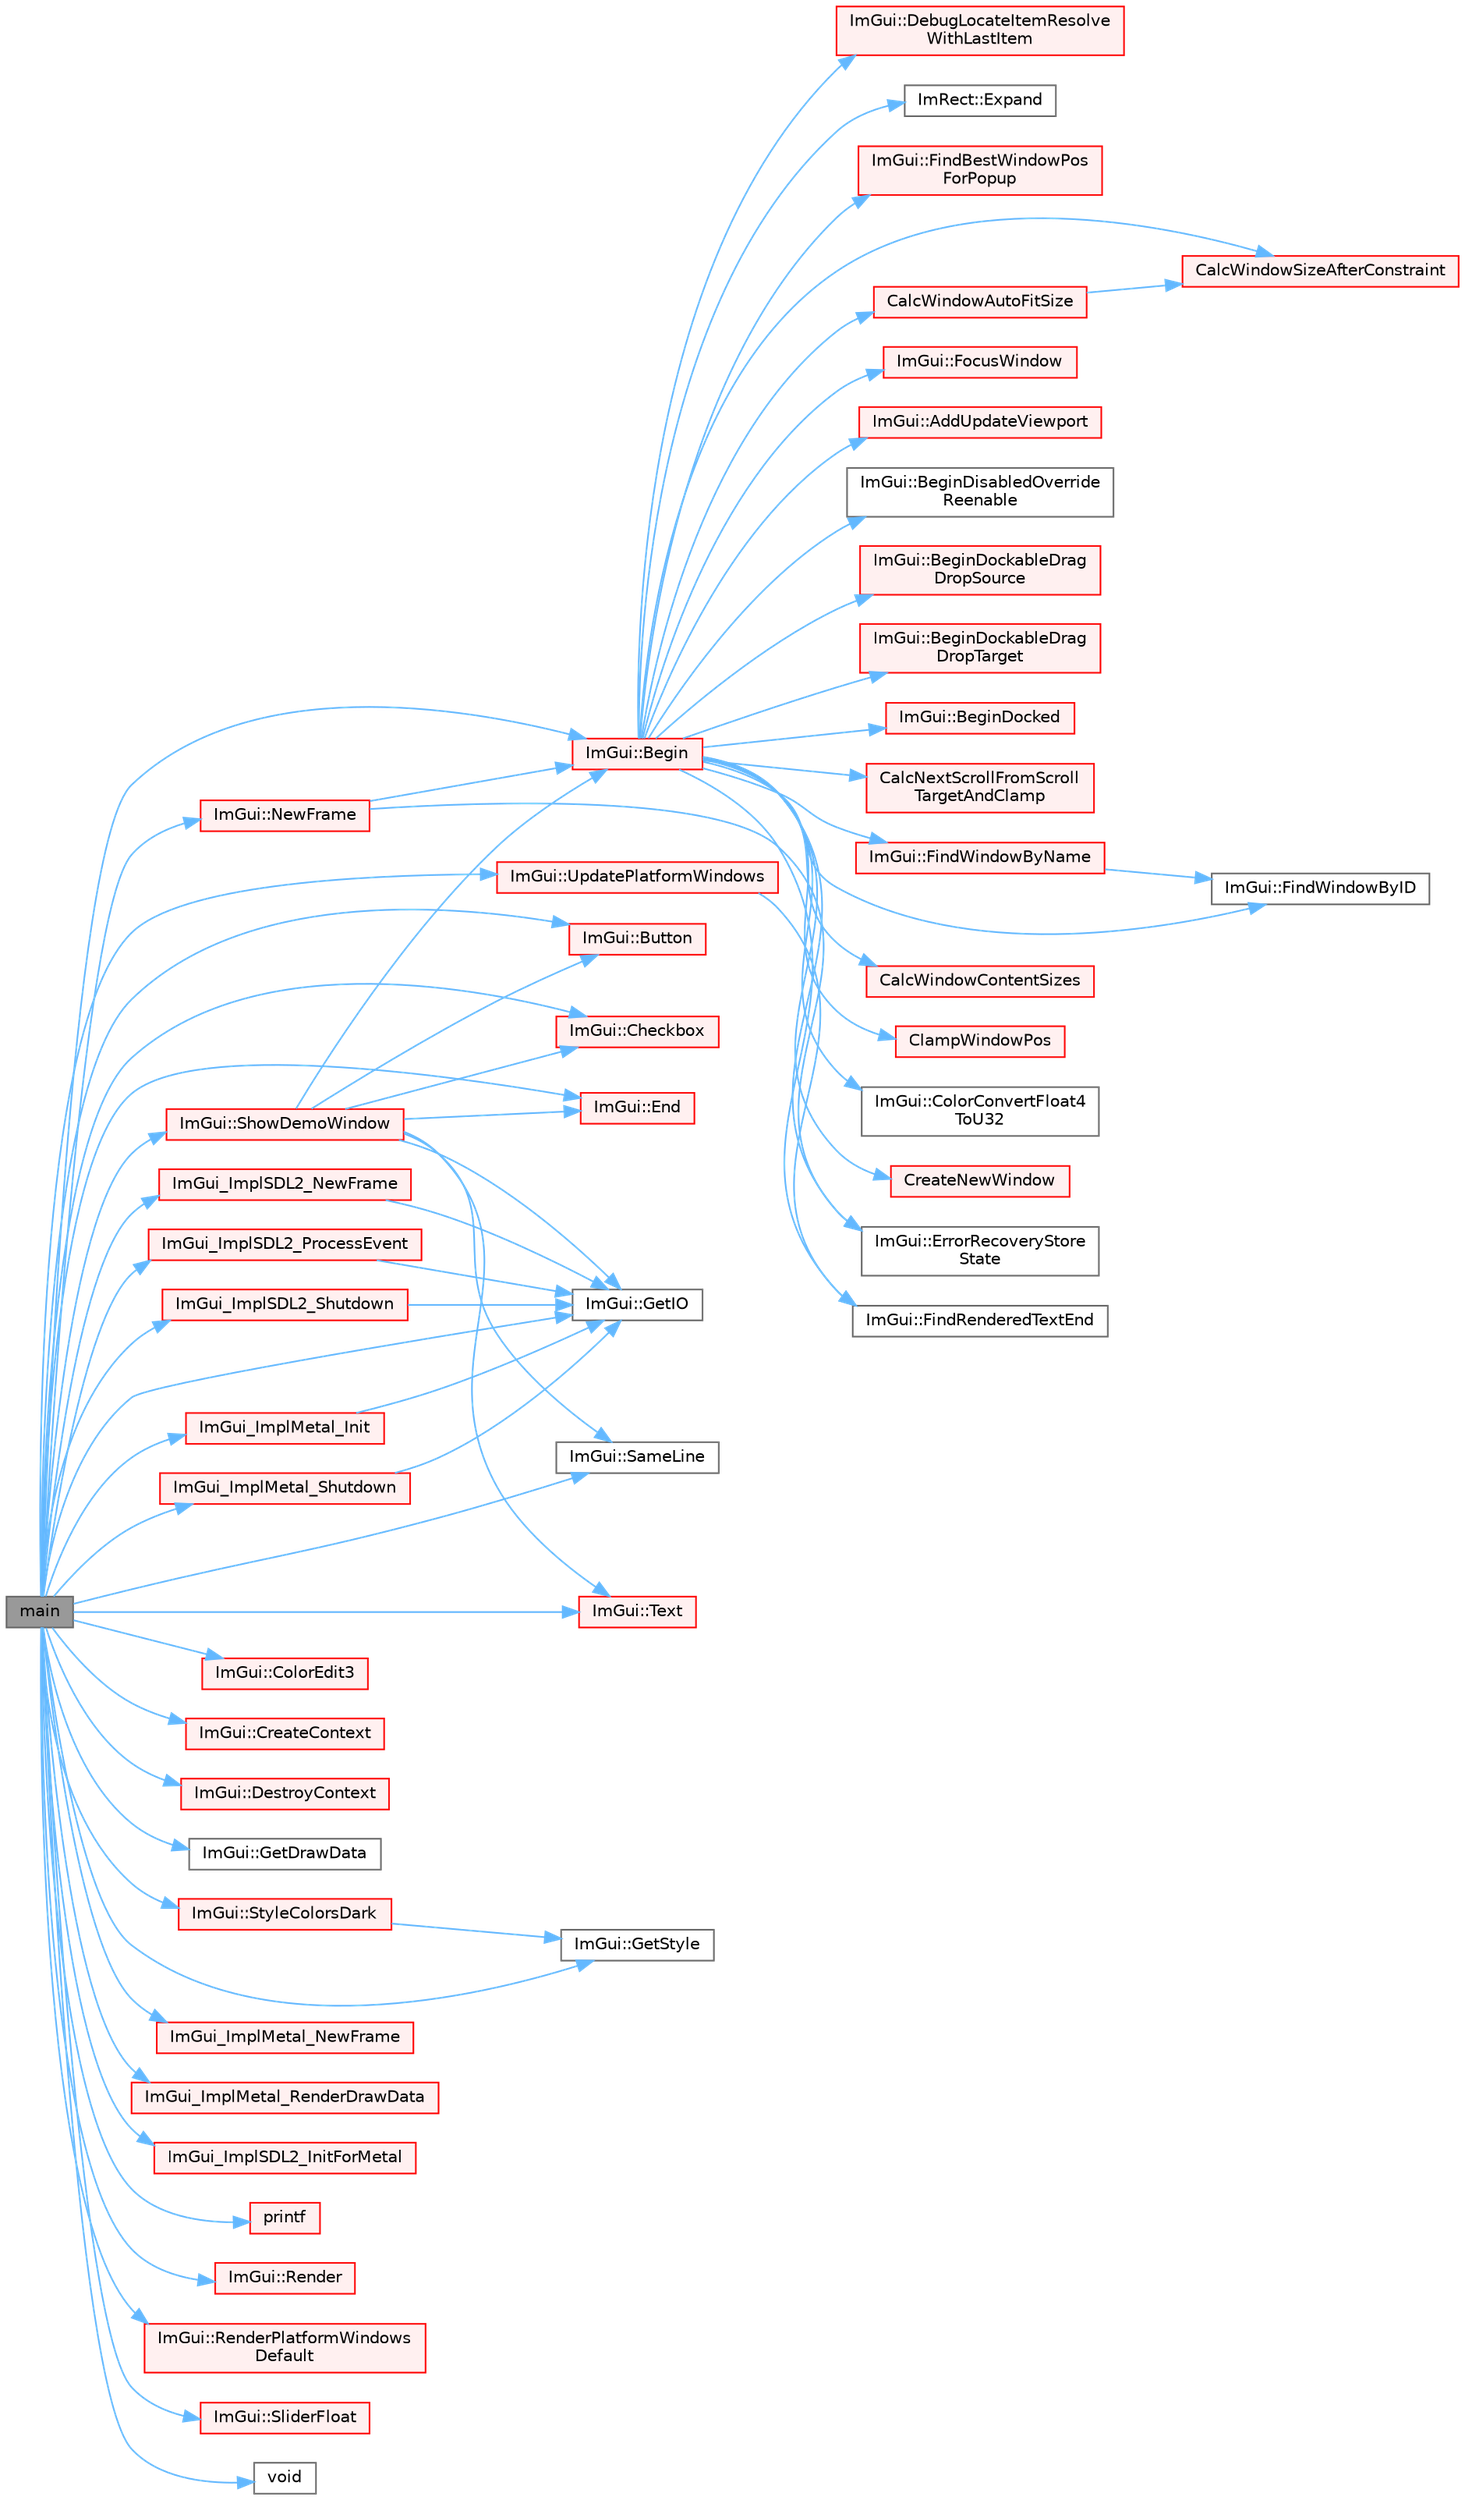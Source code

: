digraph "main"
{
 // LATEX_PDF_SIZE
  bgcolor="transparent";
  edge [fontname=Helvetica,fontsize=10,labelfontname=Helvetica,labelfontsize=10];
  node [fontname=Helvetica,fontsize=10,shape=box,height=0.2,width=0.4];
  rankdir="LR";
  Node1 [id="Node000001",label="main",height=0.2,width=0.4,color="gray40", fillcolor="grey60", style="filled", fontcolor="black",tooltip=" "];
  Node1 -> Node2 [id="edge1_Node000001_Node000002",color="steelblue1",style="solid",tooltip=" "];
  Node2 [id="Node000002",label="ImGui::Begin",height=0.2,width=0.4,color="red", fillcolor="#FFF0F0", style="filled",URL="$namespace_im_gui.html#a581e58db0bc930bafa4a5d23093a2b99",tooltip=" "];
  Node2 -> Node3 [id="edge2_Node000002_Node000003",color="steelblue1",style="solid",tooltip=" "];
  Node3 [id="Node000003",label="ImGui::AddUpdateViewport",height=0.2,width=0.4,color="red", fillcolor="#FFF0F0", style="filled",URL="$namespace_im_gui.html#ada58e5d3e2efc3cef60f213d771408d8",tooltip=" "];
  Node2 -> Node19 [id="edge3_Node000002_Node000019",color="steelblue1",style="solid",tooltip=" "];
  Node19 [id="Node000019",label="ImGui::BeginDisabledOverride\lReenable",height=0.2,width=0.4,color="grey40", fillcolor="white", style="filled",URL="$namespace_im_gui.html#a26b36756e219b7129f894e1c2feb17a8",tooltip=" "];
  Node2 -> Node20 [id="edge4_Node000002_Node000020",color="steelblue1",style="solid",tooltip=" "];
  Node20 [id="Node000020",label="ImGui::BeginDockableDrag\lDropSource",height=0.2,width=0.4,color="red", fillcolor="#FFF0F0", style="filled",URL="$namespace_im_gui.html#a7a435b1565d4884e42a5ee5667f21a1f",tooltip=" "];
  Node2 -> Node370 [id="edge5_Node000002_Node000370",color="steelblue1",style="solid",tooltip=" "];
  Node370 [id="Node000370",label="ImGui::BeginDockableDrag\lDropTarget",height=0.2,width=0.4,color="red", fillcolor="#FFF0F0", style="filled",URL="$namespace_im_gui.html#a1725ff3becdb963b97c16d69d4c9f308",tooltip=" "];
  Node2 -> Node414 [id="edge6_Node000002_Node000414",color="steelblue1",style="solid",tooltip=" "];
  Node414 [id="Node000414",label="ImGui::BeginDocked",height=0.2,width=0.4,color="red", fillcolor="#FFF0F0", style="filled",URL="$namespace_im_gui.html#a627bb85e7c0ab597360f63719bfb1e55",tooltip=" "];
  Node2 -> Node262 [id="edge7_Node000002_Node000262",color="steelblue1",style="solid",tooltip=" "];
  Node262 [id="Node000262",label="CalcNextScrollFromScroll\lTargetAndClamp",height=0.2,width=0.4,color="red", fillcolor="#FFF0F0", style="filled",URL="$imgui_8cpp.html#a07abb80a54115cb5cf9da03351e29533",tooltip=" "];
  Node2 -> Node238 [id="edge8_Node000002_Node000238",color="steelblue1",style="solid",tooltip=" "];
  Node238 [id="Node000238",label="CalcWindowAutoFitSize",height=0.2,width=0.4,color="red", fillcolor="#FFF0F0", style="filled",URL="$imgui_8cpp.html#acbe6338daf87dc6ab636f02f1367eb41",tooltip=" "];
  Node238 -> Node241 [id="edge9_Node000238_Node000241",color="steelblue1",style="solid",tooltip=" "];
  Node241 [id="Node000241",label="CalcWindowSizeAfterConstraint",height=0.2,width=0.4,color="red", fillcolor="#FFF0F0", style="filled",URL="$imgui_8cpp.html#a0c4618a6985c33c4936f1d9f1c7b26b4",tooltip=" "];
  Node2 -> Node243 [id="edge10_Node000002_Node000243",color="steelblue1",style="solid",tooltip=" "];
  Node243 [id="Node000243",label="CalcWindowContentSizes",height=0.2,width=0.4,color="red", fillcolor="#FFF0F0", style="filled",URL="$imgui_8cpp.html#a6eddef51b4880a9f1dca88837f71fc6e",tooltip=" "];
  Node2 -> Node241 [id="edge11_Node000002_Node000241",color="steelblue1",style="solid",tooltip=" "];
  Node2 -> Node460 [id="edge12_Node000002_Node000460",color="steelblue1",style="solid",tooltip=" "];
  Node460 [id="Node000460",label="ClampWindowPos",height=0.2,width=0.4,color="red", fillcolor="#FFF0F0", style="filled",URL="$imgui_8cpp.html#a27b88f27774c413d5578ab6a3f989872",tooltip=" "];
  Node2 -> Node89 [id="edge13_Node000002_Node000089",color="steelblue1",style="solid",tooltip=" "];
  Node89 [id="Node000089",label="ImGui::ColorConvertFloat4\lToU32",height=0.2,width=0.4,color="grey40", fillcolor="white", style="filled",URL="$namespace_im_gui.html#abe2691de0b1a71c774ab24cc91564a94",tooltip=" "];
  Node2 -> Node461 [id="edge14_Node000002_Node000461",color="steelblue1",style="solid",tooltip=" "];
  Node461 [id="Node000461",label="CreateNewWindow",height=0.2,width=0.4,color="red", fillcolor="#FFF0F0", style="filled",URL="$imgui_8cpp.html#a3c92847eb67e7138e6f9af0ee66d3b33",tooltip=" "];
  Node2 -> Node111 [id="edge15_Node000002_Node000111",color="steelblue1",style="solid",tooltip=" "];
  Node111 [id="Node000111",label="ImGui::DebugLocateItemResolve\lWithLastItem",height=0.2,width=0.4,color="red", fillcolor="#FFF0F0", style="filled",URL="$namespace_im_gui.html#ae8ab0d7dfc90af8e82db3ed9e7829219",tooltip=" "];
  Node2 -> Node467 [id="edge16_Node000002_Node000467",color="steelblue1",style="solid",tooltip=" "];
  Node467 [id="Node000467",label="ImGui::ErrorRecoveryStore\lState",height=0.2,width=0.4,color="grey40", fillcolor="white", style="filled",URL="$namespace_im_gui.html#ac961d81019f580ffaec6b8857635a348",tooltip=" "];
  Node2 -> Node192 [id="edge17_Node000002_Node000192",color="steelblue1",style="solid",tooltip=" "];
  Node192 [id="Node000192",label="ImRect::Expand",height=0.2,width=0.4,color="grey40", fillcolor="white", style="filled",URL="$struct_im_rect.html#af33a7424c3341d08acd69da30c27c753",tooltip=" "];
  Node2 -> Node468 [id="edge18_Node000002_Node000468",color="steelblue1",style="solid",tooltip=" "];
  Node468 [id="Node000468",label="ImGui::FindBestWindowPos\lForPopup",height=0.2,width=0.4,color="red", fillcolor="#FFF0F0", style="filled",URL="$namespace_im_gui.html#a310ff87cbe678e2c632bf1f5577a7fbd",tooltip=" "];
  Node2 -> Node147 [id="edge19_Node000002_Node000147",color="steelblue1",style="solid",tooltip=" "];
  Node147 [id="Node000147",label="ImGui::FindRenderedTextEnd",height=0.2,width=0.4,color="grey40", fillcolor="white", style="filled",URL="$namespace_im_gui.html#a7671e1dbc803a31b06081b52a771d83f",tooltip=" "];
  Node2 -> Node247 [id="edge20_Node000002_Node000247",color="steelblue1",style="solid",tooltip=" "];
  Node247 [id="Node000247",label="ImGui::FindWindowByID",height=0.2,width=0.4,color="grey40", fillcolor="white", style="filled",URL="$namespace_im_gui.html#a82204d8800dc3a072ddbcbd2aecc48ac",tooltip=" "];
  Node2 -> Node246 [id="edge21_Node000002_Node000246",color="steelblue1",style="solid",tooltip=" "];
  Node246 [id="Node000246",label="ImGui::FindWindowByName",height=0.2,width=0.4,color="red", fillcolor="#FFF0F0", style="filled",URL="$namespace_im_gui.html#abca25f22c02e73d5eb2e9c72c4557813",tooltip=" "];
  Node246 -> Node247 [id="edge22_Node000246_Node000247",color="steelblue1",style="solid",tooltip=" "];
  Node2 -> Node31 [id="edge23_Node000002_Node000031",color="steelblue1",style="solid",tooltip=" "];
  Node31 [id="Node000031",label="ImGui::FocusWindow",height=0.2,width=0.4,color="red", fillcolor="#FFF0F0", style="filled",URL="$namespace_im_gui.html#a27aa6f2f3aa11778c6d023b1b223f262",tooltip=" "];
  Node1 -> Node515 [id="edge24_Node000001_Node000515",color="steelblue1",style="solid",tooltip=" "];
  Node515 [id="Node000515",label="ImGui::Button",height=0.2,width=0.4,color="red", fillcolor="#FFF0F0", style="filled",URL="$namespace_im_gui.html#a38094c568ce398db5a3abb9d3ac92030",tooltip=" "];
  Node1 -> Node518 [id="edge25_Node000001_Node000518",color="steelblue1",style="solid",tooltip=" "];
  Node518 [id="Node000518",label="ImGui::Checkbox",height=0.2,width=0.4,color="red", fillcolor="#FFF0F0", style="filled",URL="$namespace_im_gui.html#a57d73c1d0ef807fef734d91024092027",tooltip=" "];
  Node1 -> Node519 [id="edge26_Node000001_Node000519",color="steelblue1",style="solid",tooltip=" "];
  Node519 [id="Node000519",label="ImGui::ColorEdit3",height=0.2,width=0.4,color="red", fillcolor="#FFF0F0", style="filled",URL="$namespace_im_gui.html#a5afe76ba1c91f07363e40396e7df656e",tooltip=" "];
  Node1 -> Node618 [id="edge27_Node000001_Node000618",color="steelblue1",style="solid",tooltip=" "];
  Node618 [id="Node000618",label="ImGui::CreateContext",height=0.2,width=0.4,color="red", fillcolor="#FFF0F0", style="filled",URL="$namespace_im_gui.html#a4ff6c9ad05a0eba37ce1b5ff1607810a",tooltip=" "];
  Node1 -> Node676 [id="edge28_Node000001_Node000676",color="steelblue1",style="solid",tooltip=" "];
  Node676 [id="Node000676",label="ImGui::DestroyContext",height=0.2,width=0.4,color="red", fillcolor="#FFF0F0", style="filled",URL="$namespace_im_gui.html#ab9132deece575023170cd8e681d0581d",tooltip=" "];
  Node1 -> Node84 [id="edge29_Node000001_Node000084",color="steelblue1",style="solid",tooltip=" "];
  Node84 [id="Node000084",label="ImGui::End",height=0.2,width=0.4,color="red", fillcolor="#FFF0F0", style="filled",URL="$namespace_im_gui.html#a5479d93794a004c67ceb6d13f37c8254",tooltip=" "];
  Node1 -> Node690 [id="edge30_Node000001_Node000690",color="steelblue1",style="solid",tooltip=" "];
  Node690 [id="Node000690",label="ImGui::GetDrawData",height=0.2,width=0.4,color="grey40", fillcolor="white", style="filled",URL="$namespace_im_gui.html#ab73131dc44b1267dac04f0c2bb0af983",tooltip=" "];
  Node1 -> Node679 [id="edge31_Node000001_Node000679",color="steelblue1",style="solid",tooltip=" "];
  Node679 [id="Node000679",label="ImGui::GetIO",height=0.2,width=0.4,color="grey40", fillcolor="white", style="filled",URL="$namespace_im_gui.html#a3179e560812f878f3961ce803a5d9302",tooltip=" "];
  Node1 -> Node691 [id="edge32_Node000001_Node000691",color="steelblue1",style="solid",tooltip=" "];
  Node691 [id="Node000691",label="ImGui::GetStyle",height=0.2,width=0.4,color="grey40", fillcolor="white", style="filled",URL="$namespace_im_gui.html#abafef4bb3e3654efd96a47b2e22870a7",tooltip=" "];
  Node1 -> Node692 [id="edge33_Node000001_Node000692",color="steelblue1",style="solid",tooltip=" "];
  Node692 [id="Node000692",label="ImGui_ImplMetal_Init",height=0.2,width=0.4,color="red", fillcolor="#FFF0F0", style="filled",URL="$imgui__impl__metal_8mm.html#a5a4f95ae7ba6c5f4e051ac5fd66cc12a",tooltip=" "];
  Node692 -> Node679 [id="edge34_Node000692_Node000679",color="steelblue1",style="solid",tooltip=" "];
  Node1 -> Node707 [id="edge35_Node000001_Node000707",color="steelblue1",style="solid",tooltip=" "];
  Node707 [id="Node000707",label="ImGui_ImplMetal_NewFrame",height=0.2,width=0.4,color="red", fillcolor="#FFF0F0", style="filled",URL="$imgui__impl__metal_8mm.html#a6671732c2560be3773ff20ff58297aff",tooltip=" "];
  Node1 -> Node699 [id="edge36_Node000001_Node000699",color="steelblue1",style="solid",tooltip=" "];
  Node699 [id="Node000699",label="ImGui_ImplMetal_RenderDrawData",height=0.2,width=0.4,color="red", fillcolor="#FFF0F0", style="filled",URL="$imgui__impl__metal_8mm.html#a69ba53a62f0f07b4a52e66bf4f8a9528",tooltip=" "];
  Node1 -> Node781 [id="edge37_Node000001_Node000781",color="steelblue1",style="solid",tooltip=" "];
  Node781 [id="Node000781",label="ImGui_ImplMetal_Shutdown",height=0.2,width=0.4,color="red", fillcolor="#FFF0F0", style="filled",URL="$imgui__impl__metal_8mm.html#a3b7e2ce3843a8e53c6ea3cc0b956d29f",tooltip=" "];
  Node781 -> Node679 [id="edge38_Node000781_Node000679",color="steelblue1",style="solid",tooltip=" "];
  Node1 -> Node787 [id="edge39_Node000001_Node000787",color="steelblue1",style="solid",tooltip=" "];
  Node787 [id="Node000787",label="ImGui_ImplSDL2_InitForMetal",height=0.2,width=0.4,color="red", fillcolor="#FFF0F0", style="filled",URL="$imgui__impl__sdl2_8cpp.html#a890ac8639fb6eb52d06d11b9d157e035",tooltip=" "];
  Node1 -> Node808 [id="edge40_Node000001_Node000808",color="steelblue1",style="solid",tooltip=" "];
  Node808 [id="Node000808",label="ImGui_ImplSDL2_NewFrame",height=0.2,width=0.4,color="red", fillcolor="#FFF0F0", style="filled",URL="$imgui__impl__sdl2_8cpp.html#ade7f27ebdb4261e5e9184379677e0bac",tooltip=" "];
  Node808 -> Node679 [id="edge41_Node000808_Node000679",color="steelblue1",style="solid",tooltip=" "];
  Node1 -> Node828 [id="edge42_Node000001_Node000828",color="steelblue1",style="solid",tooltip=" "];
  Node828 [id="Node000828",label="ImGui_ImplSDL2_ProcessEvent",height=0.2,width=0.4,color="red", fillcolor="#FFF0F0", style="filled",URL="$imgui__impl__sdl2_8cpp.html#af02f4ad765d4f65b334eb14a4065f8eb",tooltip=" "];
  Node828 -> Node679 [id="edge43_Node000828_Node000679",color="steelblue1",style="solid",tooltip=" "];
  Node1 -> Node839 [id="edge44_Node000001_Node000839",color="steelblue1",style="solid",tooltip=" "];
  Node839 [id="Node000839",label="ImGui_ImplSDL2_Shutdown",height=0.2,width=0.4,color="red", fillcolor="#FFF0F0", style="filled",URL="$imgui__impl__sdl2_8cpp.html#af32b62f3df7cef2d1b3a88b8fb96d811",tooltip=" "];
  Node839 -> Node679 [id="edge45_Node000839_Node000679",color="steelblue1",style="solid",tooltip=" "];
  Node1 -> Node841 [id="edge46_Node000001_Node000841",color="steelblue1",style="solid",tooltip=" "];
  Node841 [id="Node000841",label="ImGui::NewFrame",height=0.2,width=0.4,color="red", fillcolor="#FFF0F0", style="filled",URL="$namespace_im_gui.html#ab3f1fc018f903b7ad79fd10663375774",tooltip=" "];
  Node841 -> Node2 [id="edge47_Node000841_Node000002",color="steelblue1",style="solid",tooltip=" "];
  Node841 -> Node467 [id="edge48_Node000841_Node000467",color="steelblue1",style="solid",tooltip=" "];
  Node1 -> Node970 [id="edge49_Node000001_Node000970",color="steelblue1",style="solid",tooltip=" "];
  Node970 [id="Node000970",label="printf",height=0.2,width=0.4,color="red", fillcolor="#FFF0F0", style="filled",URL="$printf_8h.html#aee3ed3a831f25f07e7be3919fff2203a",tooltip=" "];
  Node1 -> Node1002 [id="edge50_Node000001_Node001002",color="steelblue1",style="solid",tooltip=" "];
  Node1002 [id="Node001002",label="ImGui::Render",height=0.2,width=0.4,color="red", fillcolor="#FFF0F0", style="filled",URL="$namespace_im_gui.html#ab51a164f547317c16c441f1599e3946d",tooltip=" "];
  Node1 -> Node1048 [id="edge51_Node000001_Node001048",color="steelblue1",style="solid",tooltip=" "];
  Node1048 [id="Node001048",label="ImGui::RenderPlatformWindows\lDefault",height=0.2,width=0.4,color="red", fillcolor="#FFF0F0", style="filled",URL="$namespace_im_gui.html#a6b071e16d5fd79c23459135ff562bef5",tooltip=" "];
  Node1 -> Node172 [id="edge52_Node000001_Node000172",color="steelblue1",style="solid",tooltip=" "];
  Node172 [id="Node000172",label="ImGui::SameLine",height=0.2,width=0.4,color="grey40", fillcolor="white", style="filled",URL="$namespace_im_gui.html#addd433eb3aae59119e341e80db474f66",tooltip=" "];
  Node1 -> Node1049 [id="edge53_Node000001_Node001049",color="steelblue1",style="solid",tooltip=" "];
  Node1049 [id="Node001049",label="ImGui::ShowDemoWindow",height=0.2,width=0.4,color="red", fillcolor="#FFF0F0", style="filled",URL="$namespace_im_gui.html#af95643a0ce4893b9e57c12991922fb18",tooltip=" "];
  Node1049 -> Node2 [id="edge54_Node001049_Node000002",color="steelblue1",style="solid",tooltip=" "];
  Node1049 -> Node515 [id="edge55_Node001049_Node000515",color="steelblue1",style="solid",tooltip=" "];
  Node1049 -> Node518 [id="edge56_Node001049_Node000518",color="steelblue1",style="solid",tooltip=" "];
  Node1049 -> Node84 [id="edge57_Node001049_Node000084",color="steelblue1",style="solid",tooltip=" "];
  Node1049 -> Node679 [id="edge58_Node001049_Node000679",color="steelblue1",style="solid",tooltip=" "];
  Node1049 -> Node172 [id="edge59_Node001049_Node000172",color="steelblue1",style="solid",tooltip=" "];
  Node1049 -> Node527 [id="edge60_Node001049_Node000527",color="steelblue1",style="solid",tooltip=" "];
  Node527 [id="Node000527",label="ImGui::Text",height=0.2,width=0.4,color="red", fillcolor="#FFF0F0", style="filled",URL="$namespace_im_gui.html#a9e7b83611fe441d54fad2effb4bf4965",tooltip=" "];
  Node1 -> Node1098 [id="edge61_Node000001_Node001098",color="steelblue1",style="solid",tooltip=" "];
  Node1098 [id="Node001098",label="ImGui::SliderFloat",height=0.2,width=0.4,color="red", fillcolor="#FFF0F0", style="filled",URL="$namespace_im_gui.html#a864f761801792a0cc5ce3408f3392cfc",tooltip=" "];
  Node1 -> Node1485 [id="edge62_Node000001_Node001485",color="steelblue1",style="solid",tooltip=" "];
  Node1485 [id="Node001485",label="ImGui::StyleColorsDark",height=0.2,width=0.4,color="red", fillcolor="#FFF0F0", style="filled",URL="$namespace_im_gui.html#a26c67fc14081b359566d5e135cd8c767",tooltip=" "];
  Node1485 -> Node691 [id="edge63_Node001485_Node000691",color="steelblue1",style="solid",tooltip=" "];
  Node1 -> Node527 [id="edge64_Node000001_Node000527",color="steelblue1",style="solid",tooltip=" "];
  Node1 -> Node1488 [id="edge65_Node000001_Node001488",color="steelblue1",style="solid",tooltip=" "];
  Node1488 [id="Node001488",label="ImGui::UpdatePlatformWindows",height=0.2,width=0.4,color="red", fillcolor="#FFF0F0", style="filled",URL="$namespace_im_gui.html#aec5bbce3200aa681dac6a1915ef07f60",tooltip=" "];
  Node1488 -> Node147 [id="edge66_Node001488_Node000147",color="steelblue1",style="solid",tooltip=" "];
  Node1 -> Node362 [id="edge67_Node000001_Node000362",color="steelblue1",style="solid",tooltip=" "];
  Node362 [id="Node000362",label="void",height=0.2,width=0.4,color="grey40", fillcolor="white", style="filled",URL="$mimalloc_8h.html#a9d6d8aef94ac19034a5f163606f84830",tooltip=" "];
}
